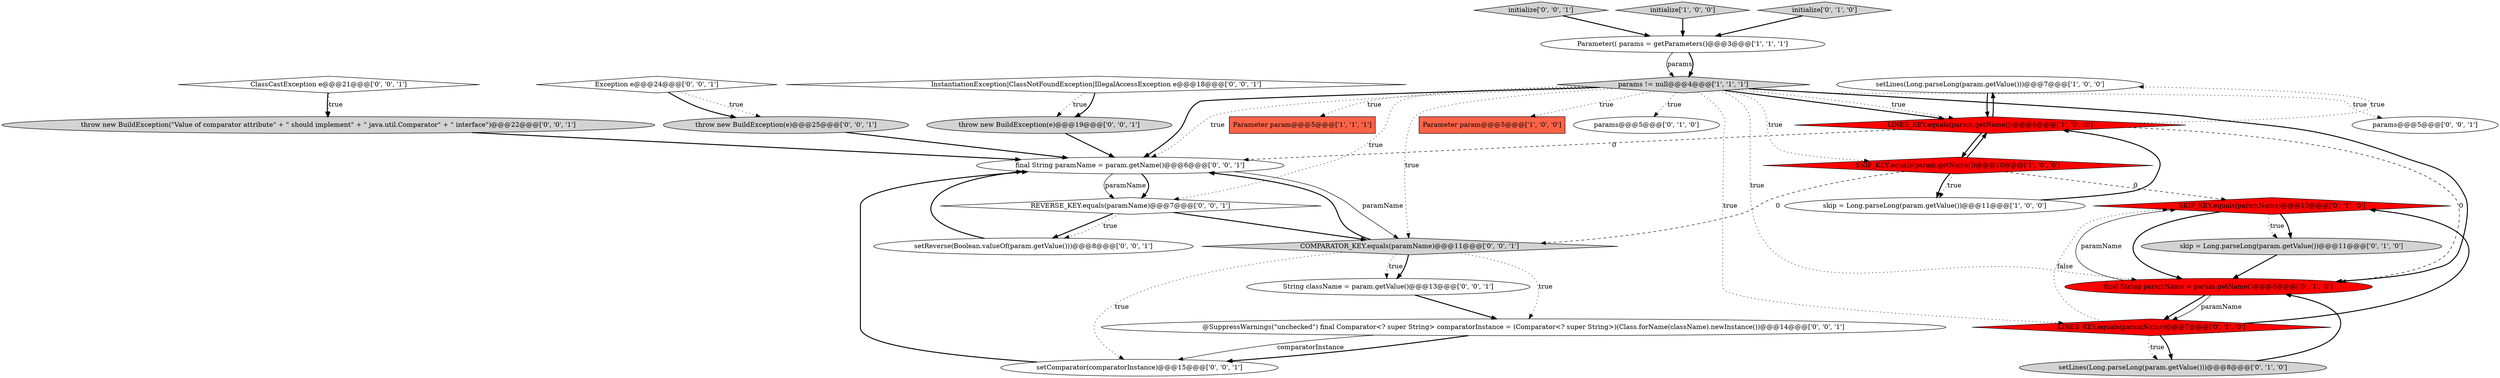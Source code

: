 digraph {
3 [style = filled, label = "setLines(Long.parseLong(param.getValue()))@@@7@@@['1', '0', '0']", fillcolor = white, shape = ellipse image = "AAA0AAABBB1BBB"];
24 [style = filled, label = "ClassCastException e@@@21@@@['0', '0', '1']", fillcolor = white, shape = diamond image = "AAA0AAABBB3BBB"];
5 [style = filled, label = "SKIP_KEY.equals(param.getName())@@@10@@@['1', '0', '0']", fillcolor = red, shape = diamond image = "AAA1AAABBB1BBB"];
22 [style = filled, label = "params@@@5@@@['0', '0', '1']", fillcolor = white, shape = ellipse image = "AAA0AAABBB3BBB"];
7 [style = filled, label = "Parameter param@@@5@@@['1', '1', '1']", fillcolor = tomato, shape = box image = "AAA0AAABBB1BBB"];
0 [style = filled, label = "LINES_KEY.equals(param.getName())@@@6@@@['1', '0', '0']", fillcolor = red, shape = diamond image = "AAA1AAABBB1BBB"];
20 [style = filled, label = "initialize['0', '0', '1']", fillcolor = lightgray, shape = diamond image = "AAA0AAABBB3BBB"];
14 [style = filled, label = "final String paramName = param.getName()@@@6@@@['0', '1', '0']", fillcolor = red, shape = ellipse image = "AAA1AAABBB2BBB"];
8 [style = filled, label = "params != null@@@4@@@['1', '1', '1']", fillcolor = lightgray, shape = diamond image = "AAA0AAABBB1BBB"];
28 [style = filled, label = "final String paramName = param.getName()@@@6@@@['0', '0', '1']", fillcolor = white, shape = ellipse image = "AAA0AAABBB3BBB"];
16 [style = filled, label = "COMPARATOR_KEY.equals(paramName)@@@11@@@['0', '0', '1']", fillcolor = lightgray, shape = diamond image = "AAA0AAABBB3BBB"];
27 [style = filled, label = "setComparator(comparatorInstance)@@@15@@@['0', '0', '1']", fillcolor = white, shape = ellipse image = "AAA0AAABBB3BBB"];
6 [style = filled, label = "Parameter param@@@5@@@['1', '0', '0']", fillcolor = tomato, shape = box image = "AAA0AAABBB1BBB"];
23 [style = filled, label = "throw new BuildException(e)@@@19@@@['0', '0', '1']", fillcolor = lightgray, shape = ellipse image = "AAA0AAABBB3BBB"];
10 [style = filled, label = "LINES_KEY.equals(paramName)@@@7@@@['0', '1', '0']", fillcolor = red, shape = diamond image = "AAA1AAABBB2BBB"];
21 [style = filled, label = "setReverse(Boolean.valueOf(param.getValue()))@@@8@@@['0', '0', '1']", fillcolor = white, shape = ellipse image = "AAA0AAABBB3BBB"];
19 [style = filled, label = "InstantiationException|ClassNotFoundException|IllegalAccessException e@@@18@@@['0', '0', '1']", fillcolor = white, shape = diamond image = "AAA0AAABBB3BBB"];
2 [style = filled, label = "Parameter(( params = getParameters()@@@3@@@['1', '1', '1']", fillcolor = white, shape = ellipse image = "AAA0AAABBB1BBB"];
9 [style = filled, label = "skip = Long.parseLong(param.getValue())@@@11@@@['0', '1', '0']", fillcolor = lightgray, shape = ellipse image = "AAA0AAABBB2BBB"];
11 [style = filled, label = "params@@@5@@@['0', '1', '0']", fillcolor = white, shape = ellipse image = "AAA0AAABBB2BBB"];
18 [style = filled, label = "throw new BuildException(\"Value of comparator attribute\" + \" should implement\" + \" java.util.Comparator\" + \" interface\")@@@22@@@['0', '0', '1']", fillcolor = lightgray, shape = ellipse image = "AAA0AAABBB3BBB"];
13 [style = filled, label = "setLines(Long.parseLong(param.getValue()))@@@8@@@['0', '1', '0']", fillcolor = lightgray, shape = ellipse image = "AAA0AAABBB2BBB"];
29 [style = filled, label = "REVERSE_KEY.equals(paramName)@@@7@@@['0', '0', '1']", fillcolor = white, shape = diamond image = "AAA0AAABBB3BBB"];
30 [style = filled, label = "String className = param.getValue()@@@13@@@['0', '0', '1']", fillcolor = white, shape = ellipse image = "AAA0AAABBB3BBB"];
1 [style = filled, label = "initialize['1', '0', '0']", fillcolor = lightgray, shape = diamond image = "AAA0AAABBB1BBB"];
4 [style = filled, label = "skip = Long.parseLong(param.getValue())@@@11@@@['1', '0', '0']", fillcolor = white, shape = ellipse image = "AAA0AAABBB1BBB"];
15 [style = filled, label = "initialize['0', '1', '0']", fillcolor = lightgray, shape = diamond image = "AAA0AAABBB2BBB"];
26 [style = filled, label = "@SuppressWarnings(\"unchecked\") final Comparator<? super String> comparatorInstance = (Comparator<? super String>)(Class.forName(className).newInstance())@@@14@@@['0', '0', '1']", fillcolor = white, shape = ellipse image = "AAA0AAABBB3BBB"];
17 [style = filled, label = "throw new BuildException(e)@@@25@@@['0', '0', '1']", fillcolor = lightgray, shape = ellipse image = "AAA0AAABBB3BBB"];
25 [style = filled, label = "Exception e@@@24@@@['0', '0', '1']", fillcolor = white, shape = diamond image = "AAA0AAABBB3BBB"];
12 [style = filled, label = "SKIP_KEY.equals(paramName)@@@10@@@['0', '1', '0']", fillcolor = red, shape = diamond image = "AAA1AAABBB2BBB"];
0->3 [style = bold, label=""];
28->29 [style = bold, label=""];
8->28 [style = bold, label=""];
8->28 [style = dotted, label="true"];
15->2 [style = bold, label=""];
5->12 [style = dashed, label="0"];
28->29 [style = solid, label="paramName"];
16->30 [style = dotted, label="true"];
27->28 [style = bold, label=""];
30->26 [style = bold, label=""];
8->16 [style = dotted, label="true"];
2->8 [style = solid, label="params"];
8->14 [style = bold, label=""];
14->10 [style = bold, label=""];
14->10 [style = solid, label="paramName"];
8->7 [style = dotted, label="true"];
19->23 [style = dotted, label="true"];
8->10 [style = dotted, label="true"];
12->9 [style = bold, label=""];
0->28 [style = dashed, label="0"];
24->18 [style = bold, label=""];
25->17 [style = bold, label=""];
18->28 [style = bold, label=""];
29->21 [style = bold, label=""];
3->0 [style = bold, label=""];
21->28 [style = bold, label=""];
4->0 [style = bold, label=""];
5->4 [style = dotted, label="true"];
16->26 [style = dotted, label="true"];
20->2 [style = bold, label=""];
8->0 [style = bold, label=""];
23->28 [style = bold, label=""];
26->27 [style = solid, label="comparatorInstance"];
10->12 [style = dotted, label="false"];
0->14 [style = dashed, label="0"];
14->12 [style = solid, label="paramName"];
26->27 [style = bold, label=""];
17->28 [style = bold, label=""];
5->16 [style = dashed, label="0"];
8->6 [style = dotted, label="true"];
16->28 [style = bold, label=""];
5->0 [style = bold, label=""];
10->13 [style = bold, label=""];
8->5 [style = dotted, label="true"];
10->13 [style = dotted, label="true"];
10->12 [style = bold, label=""];
25->17 [style = dotted, label="true"];
19->23 [style = bold, label=""];
16->30 [style = bold, label=""];
5->4 [style = bold, label=""];
8->14 [style = dotted, label="true"];
12->14 [style = bold, label=""];
28->16 [style = solid, label="paramName"];
9->14 [style = bold, label=""];
8->22 [style = dotted, label="true"];
8->11 [style = dotted, label="true"];
29->21 [style = dotted, label="true"];
8->0 [style = dotted, label="true"];
1->2 [style = bold, label=""];
8->29 [style = dotted, label="true"];
0->3 [style = dotted, label="true"];
16->27 [style = dotted, label="true"];
13->14 [style = bold, label=""];
29->16 [style = bold, label=""];
24->18 [style = dotted, label="true"];
2->8 [style = bold, label=""];
0->5 [style = bold, label=""];
12->9 [style = dotted, label="true"];
}
